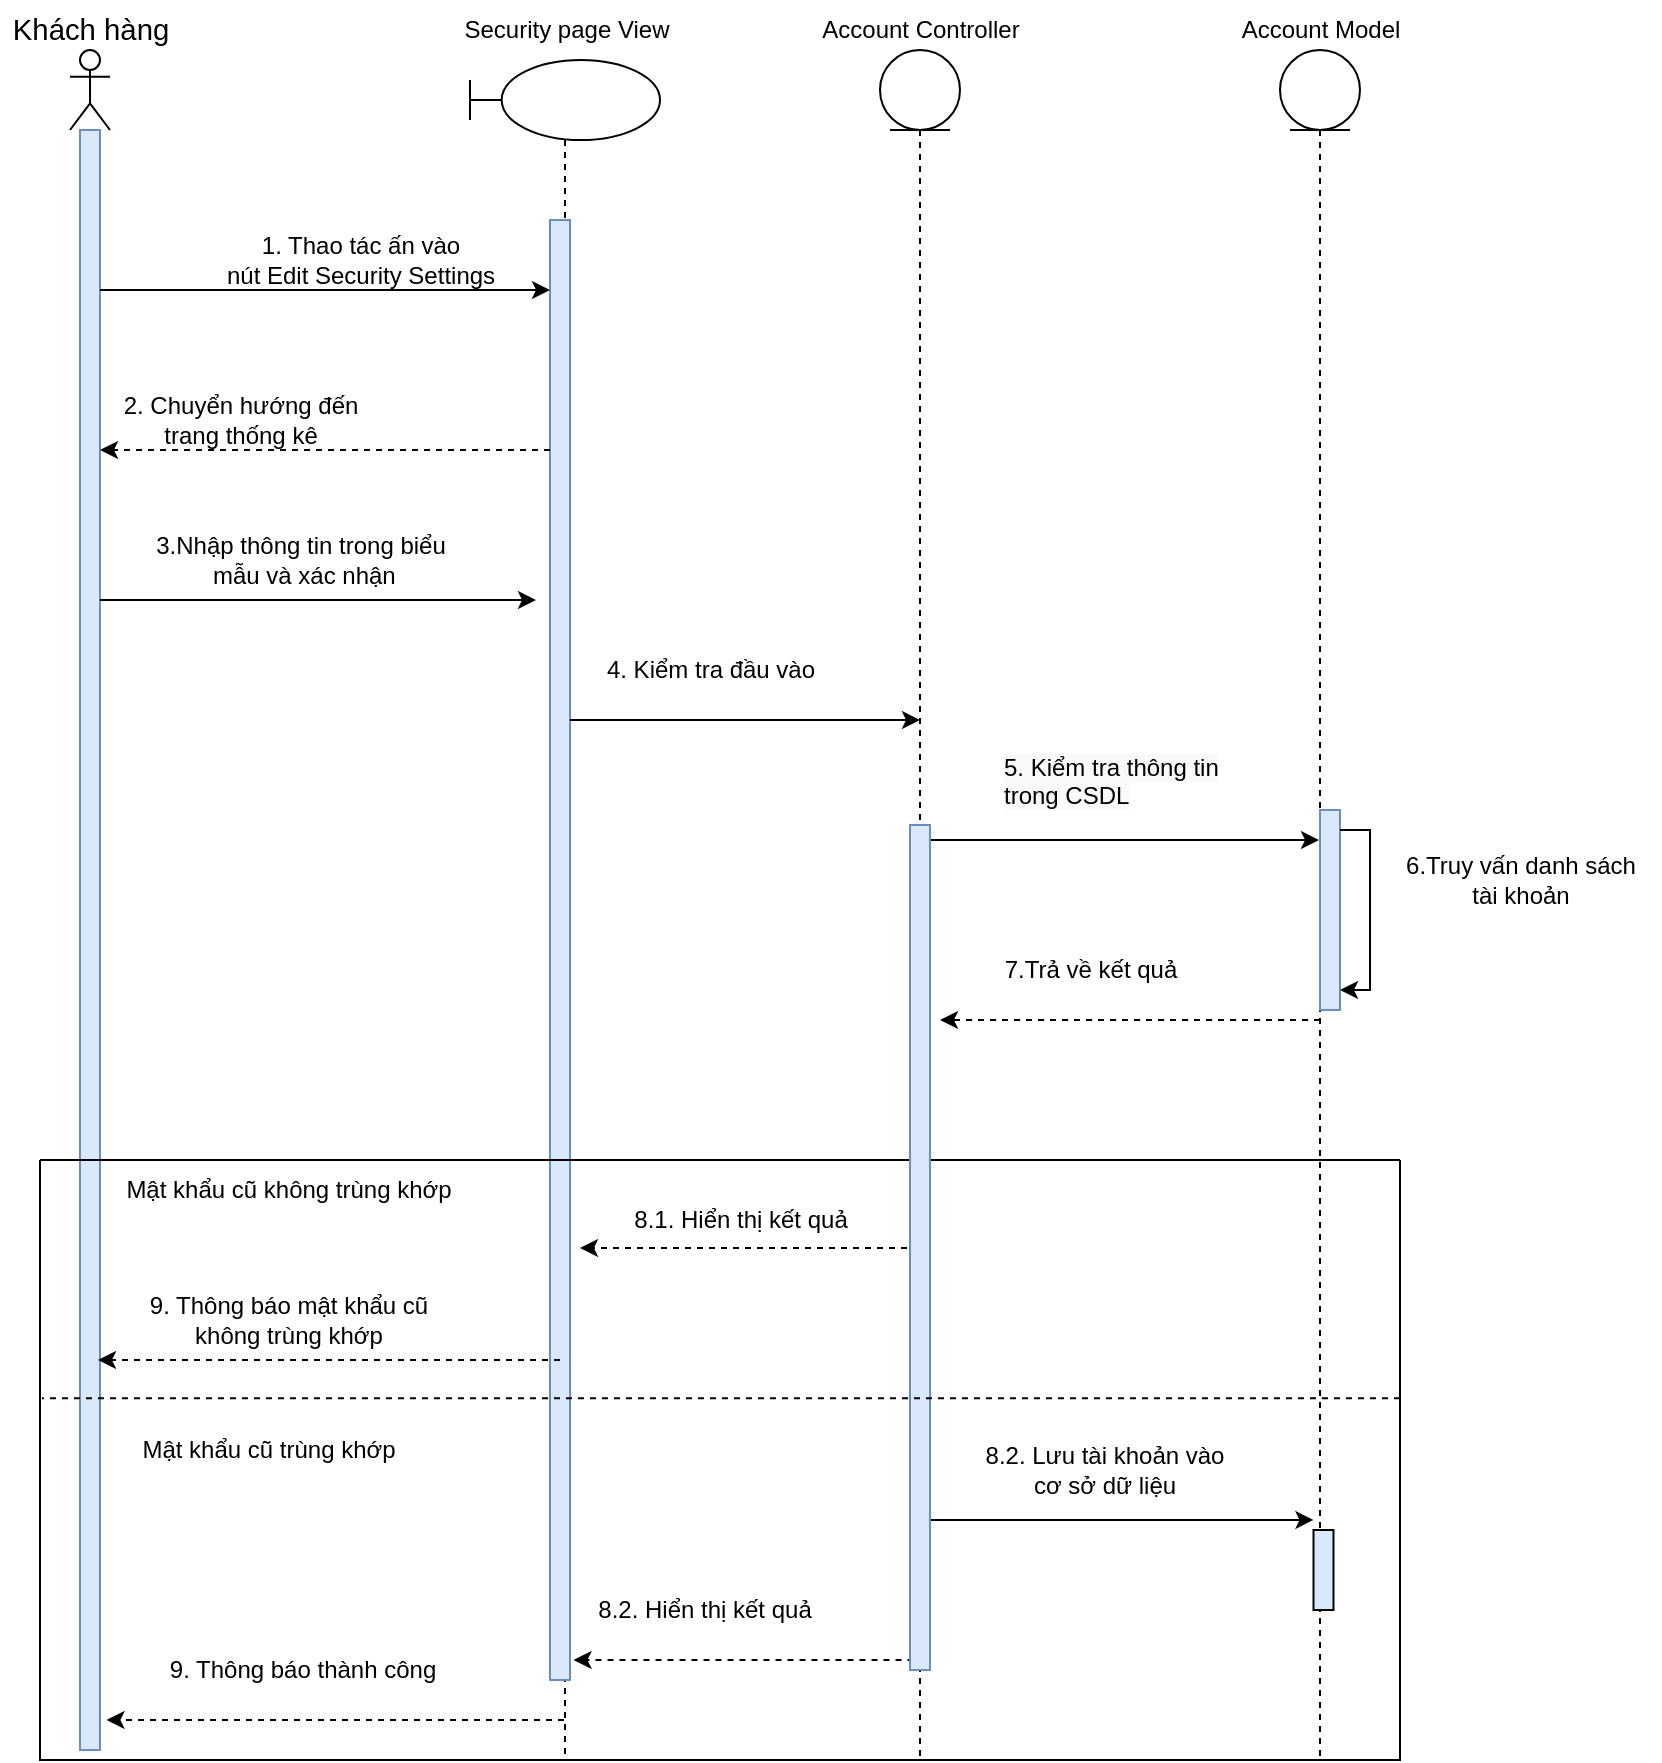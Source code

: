<mxfile version="16.5.1" type="device"><diagram id="la0iUq_kacUUBwd-93TU" name="Trang-2"><mxGraphModel dx="1221" dy="811" grid="1" gridSize="10" guides="1" tooltips="1" connect="1" arrows="1" fold="1" page="1" pageScale="1" pageWidth="827" pageHeight="1169" math="0" shadow="0"><root><mxCell id="0"/><mxCell id="1" parent="0"/><mxCell id="l80kZ1i3zKH6oZ8vVVYS-1" value="" style="shape=umlLifeline;participant=umlActor;perimeter=lifelinePerimeter;whiteSpace=wrap;html=1;container=1;collapsible=0;recursiveResize=0;verticalAlign=top;spacingTop=36;outlineConnect=0;" parent="1" vertex="1"><mxGeometry x="475" y="205" width="20" height="850" as="geometry"/></mxCell><mxCell id="l80kZ1i3zKH6oZ8vVVYS-2" value="" style="html=1;points=[];perimeter=orthogonalPerimeter;fillColor=#dae8fc;strokeColor=#6c8ebf;" parent="l80kZ1i3zKH6oZ8vVVYS-1" vertex="1"><mxGeometry x="5" y="40" width="10" height="810" as="geometry"/></mxCell><mxCell id="l80kZ1i3zKH6oZ8vVVYS-3" value="&lt;span style=&quot;font-family: Calibri, sans-serif; font-size: 14.667px;&quot;&gt;Khách hàng&lt;/span&gt;" style="text;html=1;align=center;verticalAlign=middle;resizable=0;points=[];autosize=1;strokeColor=none;fillColor=none;" parent="1" vertex="1"><mxGeometry x="440" y="180" width="90" height="30" as="geometry"/></mxCell><mxCell id="l80kZ1i3zKH6oZ8vVVYS-4" value="" style="shape=umlLifeline;participant=umlBoundary;perimeter=lifelinePerimeter;whiteSpace=wrap;html=1;container=1;collapsible=0;recursiveResize=0;verticalAlign=top;spacingTop=36;outlineConnect=0;" parent="1" vertex="1"><mxGeometry x="675" y="210" width="95" height="850" as="geometry"/></mxCell><mxCell id="l80kZ1i3zKH6oZ8vVVYS-5" value="" style="html=1;points=[];perimeter=orthogonalPerimeter;fillColor=#dae8fc;strokeColor=#6c8ebf;" parent="l80kZ1i3zKH6oZ8vVVYS-4" vertex="1"><mxGeometry x="40" y="80" width="10" height="730" as="geometry"/></mxCell><mxCell id="Q9MOmeiL5r2MYiRRGr7C-1" style="edgeStyle=orthogonalEdgeStyle;rounded=0;orthogonalLoop=1;jettySize=auto;html=1;" parent="l80kZ1i3zKH6oZ8vVVYS-4" edge="1"><mxGeometry relative="1" as="geometry"><Array as="points"><mxPoint x="-185" y="270"/></Array><mxPoint x="-185" y="270" as="sourcePoint"/><mxPoint x="33" y="270" as="targetPoint"/></mxGeometry></mxCell><mxCell id="l80kZ1i3zKH6oZ8vVVYS-9" value="Security page View" style="text;html=1;align=center;verticalAlign=middle;resizable=0;points=[];autosize=1;strokeColor=none;fillColor=none;" parent="1" vertex="1"><mxGeometry x="657.5" y="180" width="130" height="30" as="geometry"/></mxCell><mxCell id="l80kZ1i3zKH6oZ8vVVYS-10" value="Account&amp;nbsp;Controller" style="text;html=1;align=center;verticalAlign=middle;resizable=0;points=[];autosize=1;strokeColor=none;fillColor=none;" parent="1" vertex="1"><mxGeometry x="840" y="180" width="120" height="30" as="geometry"/></mxCell><mxCell id="l80kZ1i3zKH6oZ8vVVYS-11" value="" style="shape=umlLifeline;participant=umlEntity;perimeter=lifelinePerimeter;whiteSpace=wrap;html=1;container=1;collapsible=0;recursiveResize=0;verticalAlign=top;spacingTop=36;outlineConnect=0;" parent="1" vertex="1"><mxGeometry x="1080" y="205" width="40" height="855" as="geometry"/></mxCell><mxCell id="l80kZ1i3zKH6oZ8vVVYS-12" value="" style="html=1;points=[];perimeter=orthogonalPerimeter;fillColor=#dae8fc;strokeColor=#6c8ebf;" parent="l80kZ1i3zKH6oZ8vVVYS-11" vertex="1"><mxGeometry x="20" y="380" width="10" height="100" as="geometry"/></mxCell><mxCell id="l80kZ1i3zKH6oZ8vVVYS-13" style="edgeStyle=orthogonalEdgeStyle;rounded=0;orthogonalLoop=1;jettySize=auto;html=1;" parent="l80kZ1i3zKH6oZ8vVVYS-11" source="l80kZ1i3zKH6oZ8vVVYS-12" target="l80kZ1i3zKH6oZ8vVVYS-12" edge="1"><mxGeometry relative="1" as="geometry"><Array as="points"><mxPoint x="45" y="390"/></Array></mxGeometry></mxCell><mxCell id="l80kZ1i3zKH6oZ8vVVYS-14" value="Account Model" style="text;html=1;align=center;verticalAlign=middle;resizable=0;points=[];autosize=1;strokeColor=none;fillColor=none;" parent="1" vertex="1"><mxGeometry x="1050" y="180" width="100" height="30" as="geometry"/></mxCell><mxCell id="l80kZ1i3zKH6oZ8vVVYS-15" style="edgeStyle=orthogonalEdgeStyle;rounded=0;orthogonalLoop=1;jettySize=auto;html=1;" parent="1" source="l80kZ1i3zKH6oZ8vVVYS-2" target="l80kZ1i3zKH6oZ8vVVYS-5" edge="1"><mxGeometry relative="1" as="geometry"><Array as="points"><mxPoint x="535" y="325"/><mxPoint x="535" y="325"/></Array></mxGeometry></mxCell><mxCell id="l80kZ1i3zKH6oZ8vVVYS-16" value="1. Thao tác ấn vào &lt;br&gt;nút Edit Security Settings" style="text;html=1;align=center;verticalAlign=middle;resizable=0;points=[];autosize=1;strokeColor=none;fillColor=none;" parent="1" vertex="1"><mxGeometry x="540" y="290" width="160" height="40" as="geometry"/></mxCell><mxCell id="l80kZ1i3zKH6oZ8vVVYS-17" style="edgeStyle=orthogonalEdgeStyle;rounded=0;orthogonalLoop=1;jettySize=auto;html=1;dashed=1;" parent="1" source="l80kZ1i3zKH6oZ8vVVYS-5" target="l80kZ1i3zKH6oZ8vVVYS-2" edge="1"><mxGeometry relative="1" as="geometry"><Array as="points"><mxPoint x="605" y="405"/><mxPoint x="605" y="405"/></Array></mxGeometry></mxCell><mxCell id="l80kZ1i3zKH6oZ8vVVYS-18" value="2. Chuyển hướng đến &lt;br&gt;trang thống kê" style="text;html=1;align=center;verticalAlign=middle;resizable=0;points=[];autosize=1;strokeColor=none;fillColor=none;" parent="1" vertex="1"><mxGeometry x="490" y="370" width="140" height="40" as="geometry"/></mxCell><mxCell id="l80kZ1i3zKH6oZ8vVVYS-27" value="6.Truy vấn danh sách&lt;br&gt;tài khoản" style="text;html=1;align=center;verticalAlign=middle;resizable=0;points=[];autosize=1;strokeColor=none;fillColor=none;" parent="1" vertex="1"><mxGeometry x="1130" y="600" width="140" height="40" as="geometry"/></mxCell><mxCell id="Q9MOmeiL5r2MYiRRGr7C-2" value="3.Nhập thông tin trong biểu&lt;br&gt;&amp;nbsp;mẫu và xác nhận" style="text;html=1;align=center;verticalAlign=middle;resizable=0;points=[];autosize=1;strokeColor=none;fillColor=none;" parent="1" vertex="1"><mxGeometry x="505" y="440" width="170" height="40" as="geometry"/></mxCell><mxCell id="_9OWW70UPBMw_TgJERZJ-2" value="&lt;span style=&quot;color: rgb(0, 0, 0); font-family: Helvetica; font-size: 12px; font-style: normal; font-variant-ligatures: normal; font-variant-caps: normal; font-weight: 400; letter-spacing: normal; orphans: 2; text-align: center; text-indent: 0px; text-transform: none; widows: 2; word-spacing: 0px; -webkit-text-stroke-width: 0px; background-color: rgb(248, 249, 250); text-decoration-thickness: initial; text-decoration-style: initial; text-decoration-color: initial; float: none; display: inline !important;&quot;&gt;5. Kiểm tra thông tin&lt;/span&gt;&lt;br style=&quot;color: rgb(0, 0, 0); font-family: Helvetica; font-size: 12px; font-style: normal; font-variant-ligatures: normal; font-variant-caps: normal; font-weight: 400; letter-spacing: normal; orphans: 2; text-align: center; text-indent: 0px; text-transform: none; widows: 2; word-spacing: 0px; -webkit-text-stroke-width: 0px; background-color: rgb(248, 249, 250); text-decoration-thickness: initial; text-decoration-style: initial; text-decoration-color: initial;&quot;&gt;&lt;span style=&quot;color: rgb(0, 0, 0); font-family: Helvetica; font-size: 12px; font-style: normal; font-variant-ligatures: normal; font-variant-caps: normal; font-weight: 400; letter-spacing: normal; orphans: 2; text-align: center; text-indent: 0px; text-transform: none; widows: 2; word-spacing: 0px; -webkit-text-stroke-width: 0px; background-color: rgb(248, 249, 250); text-decoration-thickness: initial; text-decoration-style: initial; text-decoration-color: initial; float: none; display: inline !important;&quot;&gt;trong CSDL&lt;/span&gt;" style="text;whiteSpace=wrap;html=1;" parent="1" vertex="1"><mxGeometry x="940" y="550" width="140" height="50" as="geometry"/></mxCell><mxCell id="_9OWW70UPBMw_TgJERZJ-3" style="edgeStyle=orthogonalEdgeStyle;rounded=0;orthogonalLoop=1;jettySize=auto;html=1;" parent="1" source="_Bdx2kzYKKnqhe4iP5rH-1" target="l80kZ1i3zKH6oZ8vVVYS-11" edge="1"><mxGeometry relative="1" as="geometry"><Array as="points"><mxPoint x="1000" y="600"/><mxPoint x="1000" y="600"/></Array><mxPoint x="900" y="570" as="sourcePoint"/><mxPoint x="1070" y="470" as="targetPoint"/></mxGeometry></mxCell><mxCell id="udvPXhXsKeJbY9Z3dobZ-1" value="4. Kiểm tra đầu vào" style="text;html=1;align=center;verticalAlign=middle;resizable=0;points=[];autosize=1;strokeColor=none;fillColor=none;" parent="1" vertex="1"><mxGeometry x="730" y="500" width="130" height="30" as="geometry"/></mxCell><mxCell id="udvPXhXsKeJbY9Z3dobZ-2" style="edgeStyle=orthogonalEdgeStyle;rounded=0;orthogonalLoop=1;jettySize=auto;html=1;" parent="1" source="l80kZ1i3zKH6oZ8vVVYS-5" edge="1"><mxGeometry relative="1" as="geometry"><Array as="points"><mxPoint x="900" y="540"/></Array><mxPoint x="720" y="520" as="sourcePoint"/><mxPoint x="900" y="540" as="targetPoint"/></mxGeometry></mxCell><mxCell id="w1Q3noCZM_aVFr-I9xsW-1" value="" style="swimlane;startSize=0;" parent="1" vertex="1"><mxGeometry x="460" y="760" width="680" height="300" as="geometry"><mxRectangle x="170" y="340" width="50" height="40" as="alternateBounds"/></mxGeometry></mxCell><mxCell id="w1Q3noCZM_aVFr-I9xsW-2" value="Mật khẩu cũ không trùng khớp" style="text;html=1;align=center;verticalAlign=middle;resizable=0;points=[];autosize=1;strokeColor=none;fillColor=none;" parent="w1Q3noCZM_aVFr-I9xsW-1" vertex="1"><mxGeometry x="29" width="190" height="30" as="geometry"/></mxCell><mxCell id="w1Q3noCZM_aVFr-I9xsW-3" value="9. Thông báo mật khẩu cũ &lt;br&gt;không trùng khớp" style="text;html=1;align=center;verticalAlign=middle;resizable=0;points=[];autosize=1;strokeColor=none;fillColor=none;" parent="w1Q3noCZM_aVFr-I9xsW-1" vertex="1"><mxGeometry x="44" y="60" width="160" height="40" as="geometry"/></mxCell><mxCell id="w1Q3noCZM_aVFr-I9xsW-4" value="8.1. Hiển thị kết quả" style="text;html=1;align=center;verticalAlign=middle;resizable=0;points=[];autosize=1;strokeColor=none;fillColor=none;" parent="w1Q3noCZM_aVFr-I9xsW-1" vertex="1"><mxGeometry x="285" y="15" width="130" height="30" as="geometry"/></mxCell><mxCell id="w1Q3noCZM_aVFr-I9xsW-5" value="Mật khẩu cũ trùng khớp" style="text;html=1;align=center;verticalAlign=middle;resizable=0;points=[];autosize=1;strokeColor=none;fillColor=none;" parent="w1Q3noCZM_aVFr-I9xsW-1" vertex="1"><mxGeometry x="39" y="130" width="150" height="30" as="geometry"/></mxCell><mxCell id="w1Q3noCZM_aVFr-I9xsW-6" value="8.2. Hiển thị kết quả" style="text;html=1;align=center;verticalAlign=middle;resizable=0;points=[];autosize=1;strokeColor=none;fillColor=none;" parent="w1Q3noCZM_aVFr-I9xsW-1" vertex="1"><mxGeometry x="266.75" y="210" width="130" height="30" as="geometry"/></mxCell><mxCell id="w1Q3noCZM_aVFr-I9xsW-7" value="9. Thông báo thành công" style="text;html=1;align=center;verticalAlign=middle;resizable=0;points=[];autosize=1;strokeColor=none;fillColor=none;" parent="w1Q3noCZM_aVFr-I9xsW-1" vertex="1"><mxGeometry x="50.75" y="240" width="160" height="30" as="geometry"/></mxCell><mxCell id="w1Q3noCZM_aVFr-I9xsW-8" value="" style="html=1;points=[];perimeter=orthogonalPerimeter;fillColor=#dae8fc;strokeColor=#000000;" parent="w1Q3noCZM_aVFr-I9xsW-1" vertex="1"><mxGeometry x="636.75" y="185" width="10" height="40" as="geometry"/></mxCell><mxCell id="w1Q3noCZM_aVFr-I9xsW-9" value="" style="endArrow=classic;html=1;rounded=0;entryX=-0.014;entryY=0.159;entryDx=0;entryDy=0;entryPerimeter=0;" parent="w1Q3noCZM_aVFr-I9xsW-1" edge="1"><mxGeometry width="50" height="50" relative="1" as="geometry"><mxPoint x="436.25" y="179.98" as="sourcePoint"/><mxPoint x="636.74" y="179.98" as="targetPoint"/><Array as="points"/></mxGeometry></mxCell><mxCell id="w1Q3noCZM_aVFr-I9xsW-10" value="8.2. Lưu tài khoản vào &lt;br&gt;cơ sở dữ liệu" style="text;html=1;align=center;verticalAlign=middle;resizable=0;points=[];autosize=1;strokeColor=none;fillColor=none;" parent="w1Q3noCZM_aVFr-I9xsW-1" vertex="1"><mxGeometry x="461.75" y="135" width="140" height="40" as="geometry"/></mxCell><mxCell id="cOunctRl9O_yOzQxFffv-3" style="edgeStyle=orthogonalEdgeStyle;rounded=0;orthogonalLoop=1;jettySize=auto;html=1;dashed=1;" parent="w1Q3noCZM_aVFr-I9xsW-1" source="_Bdx2kzYKKnqhe4iP5rH-1" edge="1"><mxGeometry relative="1" as="geometry"><Array as="points"><mxPoint x="355" y="44"/><mxPoint x="355" y="44"/></Array><mxPoint x="465" y="44" as="sourcePoint"/><mxPoint x="270" y="44" as="targetPoint"/></mxGeometry></mxCell><mxCell id="cOunctRl9O_yOzQxFffv-4" style="edgeStyle=orthogonalEdgeStyle;rounded=0;orthogonalLoop=1;jettySize=auto;html=1;dashed=1;" parent="w1Q3noCZM_aVFr-I9xsW-1" edge="1"><mxGeometry relative="1" as="geometry"><Array as="points"><mxPoint x="260" y="100"/></Array><mxPoint x="260" y="100" as="sourcePoint"/><mxPoint x="29" y="100" as="targetPoint"/></mxGeometry></mxCell><mxCell id="G64SG9tG1ZofImwZJzpu-1" style="edgeStyle=orthogonalEdgeStyle;rounded=0;orthogonalLoop=1;jettySize=auto;html=1;dashed=1;" parent="w1Q3noCZM_aVFr-I9xsW-1" source="l80kZ1i3zKH6oZ8vVVYS-4" edge="1"><mxGeometry relative="1" as="geometry"><Array as="points"><mxPoint x="230" y="280"/><mxPoint x="230" y="280"/></Array><mxPoint x="228.25" y="280" as="sourcePoint"/><mxPoint x="33.25" y="280" as="targetPoint"/></mxGeometry></mxCell><mxCell id="0HaOvdqlrNlN1wPs35q--1" style="edgeStyle=orthogonalEdgeStyle;rounded=0;orthogonalLoop=1;jettySize=auto;html=1;dashed=1;" parent="w1Q3noCZM_aVFr-I9xsW-1" edge="1"><mxGeometry relative="1" as="geometry"><Array as="points"><mxPoint x="359.25" y="250"/><mxPoint x="359.25" y="250"/></Array><mxPoint x="436.75" y="250" as="sourcePoint"/><mxPoint x="266.75" y="250" as="targetPoint"/></mxGeometry></mxCell><mxCell id="_Bdx2kzYKKnqhe4iP5rH-1" value="" style="shape=umlLifeline;participant=umlEntity;perimeter=lifelinePerimeter;whiteSpace=wrap;html=1;container=1;collapsible=0;recursiveResize=0;verticalAlign=top;spacingTop=36;outlineConnect=0;" parent="1" vertex="1"><mxGeometry x="880" y="205" width="40" height="855" as="geometry"/></mxCell><mxCell id="zUUQlKvCXE3s7rn4dL73-1" value="" style="html=1;points=[];perimeter=orthogonalPerimeter;fillColor=#dae8fc;strokeColor=#6c8ebf;" parent="_Bdx2kzYKKnqhe4iP5rH-1" vertex="1"><mxGeometry x="15" y="387.5" width="10" height="422.5" as="geometry"/></mxCell><mxCell id="ml665UMf9oTdyICAcHiu-1" style="edgeStyle=orthogonalEdgeStyle;rounded=0;orthogonalLoop=1;jettySize=auto;html=1;dashed=1;" parent="1" edge="1"><mxGeometry relative="1" as="geometry"><Array as="points"><mxPoint x="911" y="690"/></Array><mxPoint x="1100" y="690" as="sourcePoint"/><mxPoint x="910" y="690" as="targetPoint"/></mxGeometry></mxCell><mxCell id="ml665UMf9oTdyICAcHiu-2" value="7.Trả về kết quả" style="text;html=1;align=center;verticalAlign=middle;resizable=0;points=[];autosize=1;strokeColor=none;fillColor=none;" parent="1" vertex="1"><mxGeometry x="930" y="650" width="110" height="30" as="geometry"/></mxCell><mxCell id="0HaOvdqlrNlN1wPs35q--4" style="edgeStyle=orthogonalEdgeStyle;rounded=0;orthogonalLoop=1;jettySize=auto;html=1;dashed=1;endArrow=none;endFill=0;exitX=1;exitY=0.397;exitDx=0;exitDy=0;exitPerimeter=0;entryX=0.001;entryY=0.397;entryDx=0;entryDy=0;entryPerimeter=0;" parent="1" source="w1Q3noCZM_aVFr-I9xsW-1" target="w1Q3noCZM_aVFr-I9xsW-1" edge="1"><mxGeometry relative="1" as="geometry"><Array as="points"><mxPoint x="461" y="879"/><mxPoint x="461" y="879"/></Array><mxPoint x="684" y="880" as="sourcePoint"/><mxPoint x="489" y="880" as="targetPoint"/></mxGeometry></mxCell></root></mxGraphModel></diagram></mxfile>